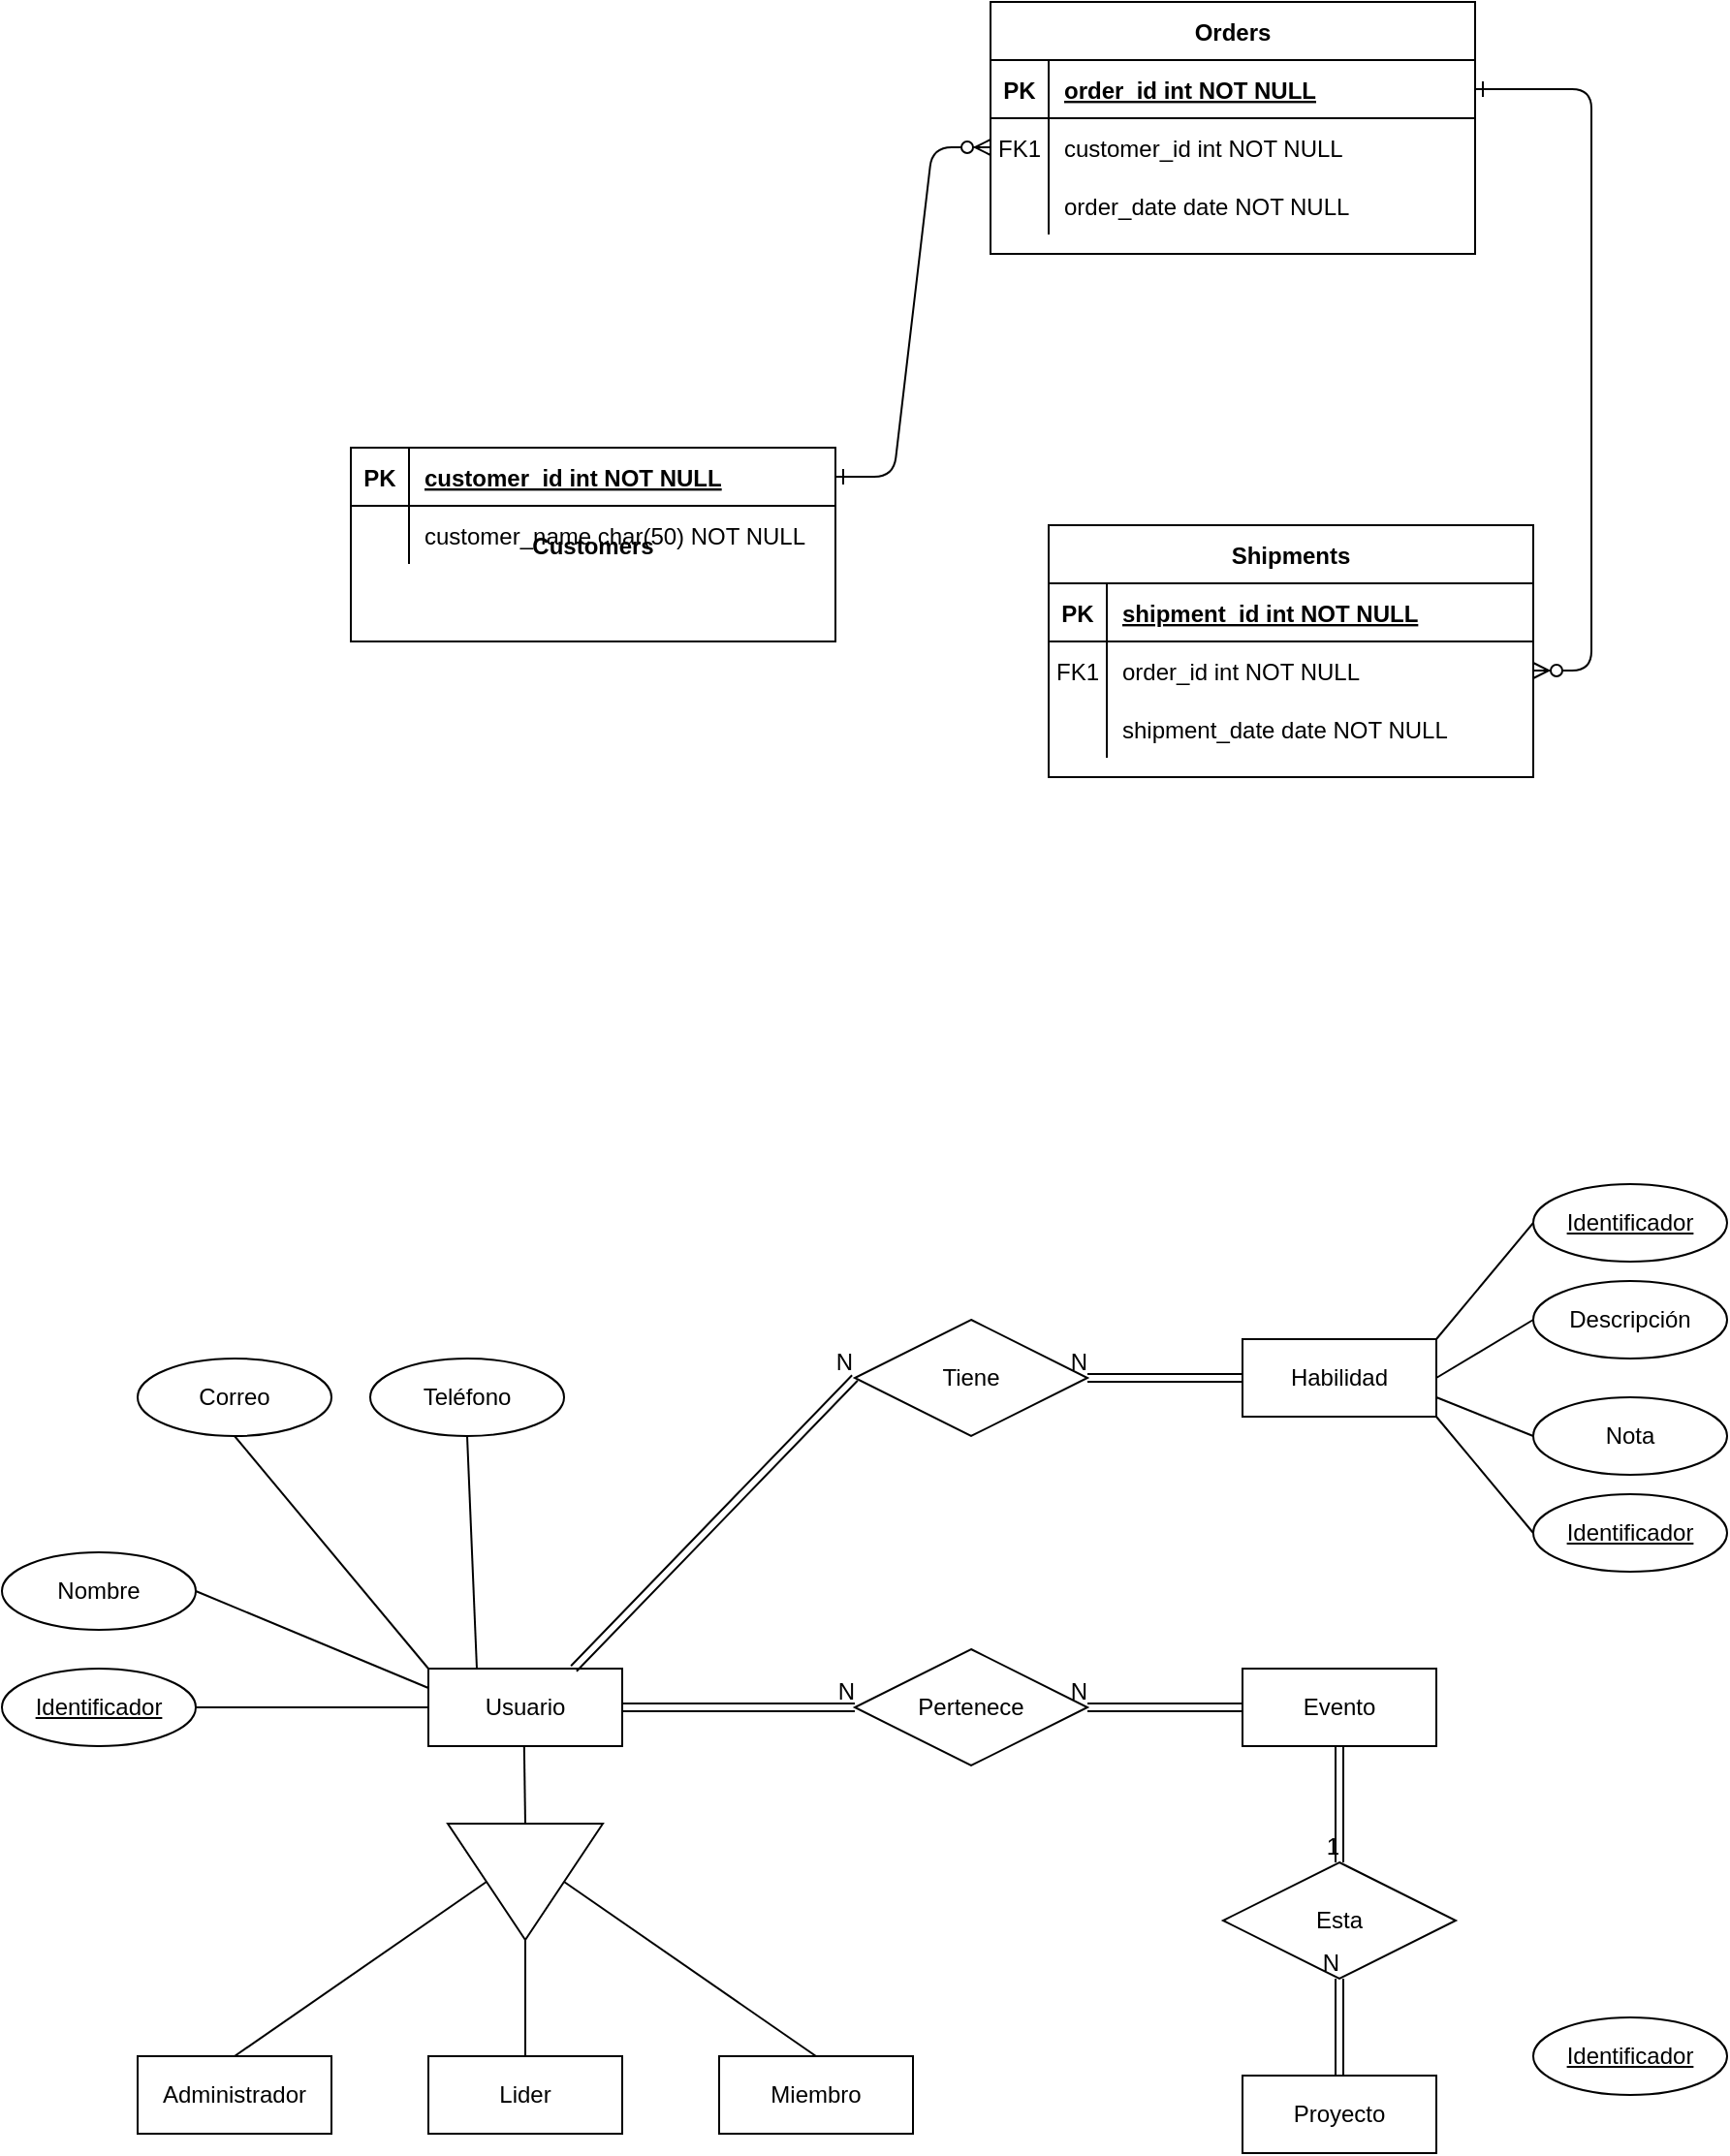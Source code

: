 <mxfile version="14.6.11" type="github">
  <diagram id="R2lEEEUBdFMjLlhIrx00" name="Page-1">
    <mxGraphModel dx="2133" dy="1793" grid="1" gridSize="10" guides="1" tooltips="1" connect="1" arrows="1" fold="1" page="1" pageScale="1" pageWidth="850" pageHeight="1100" math="0" shadow="0" extFonts="Permanent Marker^https://fonts.googleapis.com/css?family=Permanent+Marker">
      <root>
        <mxCell id="0" />
        <mxCell id="1" parent="0" />
        <mxCell id="C-vyLk0tnHw3VtMMgP7b-1" value="" style="edgeStyle=entityRelationEdgeStyle;endArrow=ERzeroToMany;startArrow=ERone;endFill=1;startFill=0;" parent="1" source="C-vyLk0tnHw3VtMMgP7b-24" target="C-vyLk0tnHw3VtMMgP7b-6" edge="1">
          <mxGeometry width="100" height="100" relative="1" as="geometry">
            <mxPoint x="340" y="720" as="sourcePoint" />
            <mxPoint x="440" y="620" as="targetPoint" />
          </mxGeometry>
        </mxCell>
        <mxCell id="C-vyLk0tnHw3VtMMgP7b-12" value="" style="edgeStyle=entityRelationEdgeStyle;endArrow=ERzeroToMany;startArrow=ERone;endFill=1;startFill=0;" parent="1" source="C-vyLk0tnHw3VtMMgP7b-3" target="C-vyLk0tnHw3VtMMgP7b-17" edge="1">
          <mxGeometry width="100" height="100" relative="1" as="geometry">
            <mxPoint x="400" y="180" as="sourcePoint" />
            <mxPoint x="460" y="205" as="targetPoint" />
          </mxGeometry>
        </mxCell>
        <mxCell id="C-vyLk0tnHw3VtMMgP7b-2" value="Orders" style="shape=table;startSize=30;container=1;collapsible=1;childLayout=tableLayout;fixedRows=1;rowLines=0;fontStyle=1;align=center;resizeLast=1;" parent="1" vertex="1">
          <mxGeometry x="440" y="-260" width="250" height="130" as="geometry" />
        </mxCell>
        <mxCell id="C-vyLk0tnHw3VtMMgP7b-3" value="" style="shape=partialRectangle;collapsible=0;dropTarget=0;pointerEvents=0;fillColor=none;points=[[0,0.5],[1,0.5]];portConstraint=eastwest;top=0;left=0;right=0;bottom=1;" parent="C-vyLk0tnHw3VtMMgP7b-2" vertex="1">
          <mxGeometry y="30" width="250" height="30" as="geometry" />
        </mxCell>
        <mxCell id="C-vyLk0tnHw3VtMMgP7b-4" value="PK" style="shape=partialRectangle;overflow=hidden;connectable=0;fillColor=none;top=0;left=0;bottom=0;right=0;fontStyle=1;" parent="C-vyLk0tnHw3VtMMgP7b-3" vertex="1">
          <mxGeometry width="30" height="30" as="geometry" />
        </mxCell>
        <mxCell id="C-vyLk0tnHw3VtMMgP7b-5" value="order_id int NOT NULL " style="shape=partialRectangle;overflow=hidden;connectable=0;fillColor=none;top=0;left=0;bottom=0;right=0;align=left;spacingLeft=6;fontStyle=5;" parent="C-vyLk0tnHw3VtMMgP7b-3" vertex="1">
          <mxGeometry x="30" width="220" height="30" as="geometry" />
        </mxCell>
        <mxCell id="C-vyLk0tnHw3VtMMgP7b-6" value="" style="shape=partialRectangle;collapsible=0;dropTarget=0;pointerEvents=0;fillColor=none;points=[[0,0.5],[1,0.5]];portConstraint=eastwest;top=0;left=0;right=0;bottom=0;" parent="C-vyLk0tnHw3VtMMgP7b-2" vertex="1">
          <mxGeometry y="60" width="250" height="30" as="geometry" />
        </mxCell>
        <mxCell id="C-vyLk0tnHw3VtMMgP7b-7" value="FK1" style="shape=partialRectangle;overflow=hidden;connectable=0;fillColor=none;top=0;left=0;bottom=0;right=0;" parent="C-vyLk0tnHw3VtMMgP7b-6" vertex="1">
          <mxGeometry width="30" height="30" as="geometry" />
        </mxCell>
        <mxCell id="C-vyLk0tnHw3VtMMgP7b-8" value="customer_id int NOT NULL" style="shape=partialRectangle;overflow=hidden;connectable=0;fillColor=none;top=0;left=0;bottom=0;right=0;align=left;spacingLeft=6;" parent="C-vyLk0tnHw3VtMMgP7b-6" vertex="1">
          <mxGeometry x="30" width="220" height="30" as="geometry" />
        </mxCell>
        <mxCell id="C-vyLk0tnHw3VtMMgP7b-9" value="" style="shape=partialRectangle;collapsible=0;dropTarget=0;pointerEvents=0;fillColor=none;points=[[0,0.5],[1,0.5]];portConstraint=eastwest;top=0;left=0;right=0;bottom=0;" parent="C-vyLk0tnHw3VtMMgP7b-2" vertex="1">
          <mxGeometry y="90" width="250" height="30" as="geometry" />
        </mxCell>
        <mxCell id="C-vyLk0tnHw3VtMMgP7b-10" value="" style="shape=partialRectangle;overflow=hidden;connectable=0;fillColor=none;top=0;left=0;bottom=0;right=0;" parent="C-vyLk0tnHw3VtMMgP7b-9" vertex="1">
          <mxGeometry width="30" height="30" as="geometry" />
        </mxCell>
        <mxCell id="C-vyLk0tnHw3VtMMgP7b-11" value="order_date date NOT NULL" style="shape=partialRectangle;overflow=hidden;connectable=0;fillColor=none;top=0;left=0;bottom=0;right=0;align=left;spacingLeft=6;" parent="C-vyLk0tnHw3VtMMgP7b-9" vertex="1">
          <mxGeometry x="30" width="220" height="30" as="geometry" />
        </mxCell>
        <mxCell id="C-vyLk0tnHw3VtMMgP7b-13" value="Shipments" style="shape=table;startSize=30;container=1;collapsible=1;childLayout=tableLayout;fixedRows=1;rowLines=0;fontStyle=1;align=center;resizeLast=1;" parent="1" vertex="1">
          <mxGeometry x="470" y="10" width="250" height="130" as="geometry" />
        </mxCell>
        <mxCell id="C-vyLk0tnHw3VtMMgP7b-14" value="" style="shape=partialRectangle;collapsible=0;dropTarget=0;pointerEvents=0;fillColor=none;points=[[0,0.5],[1,0.5]];portConstraint=eastwest;top=0;left=0;right=0;bottom=1;" parent="C-vyLk0tnHw3VtMMgP7b-13" vertex="1">
          <mxGeometry y="30" width="250" height="30" as="geometry" />
        </mxCell>
        <mxCell id="C-vyLk0tnHw3VtMMgP7b-15" value="PK" style="shape=partialRectangle;overflow=hidden;connectable=0;fillColor=none;top=0;left=0;bottom=0;right=0;fontStyle=1;" parent="C-vyLk0tnHw3VtMMgP7b-14" vertex="1">
          <mxGeometry width="30" height="30" as="geometry" />
        </mxCell>
        <mxCell id="C-vyLk0tnHw3VtMMgP7b-16" value="shipment_id int NOT NULL " style="shape=partialRectangle;overflow=hidden;connectable=0;fillColor=none;top=0;left=0;bottom=0;right=0;align=left;spacingLeft=6;fontStyle=5;" parent="C-vyLk0tnHw3VtMMgP7b-14" vertex="1">
          <mxGeometry x="30" width="220" height="30" as="geometry" />
        </mxCell>
        <mxCell id="C-vyLk0tnHw3VtMMgP7b-17" value="" style="shape=partialRectangle;collapsible=0;dropTarget=0;pointerEvents=0;fillColor=none;points=[[0,0.5],[1,0.5]];portConstraint=eastwest;top=0;left=0;right=0;bottom=0;" parent="C-vyLk0tnHw3VtMMgP7b-13" vertex="1">
          <mxGeometry y="60" width="250" height="30" as="geometry" />
        </mxCell>
        <mxCell id="C-vyLk0tnHw3VtMMgP7b-18" value="FK1" style="shape=partialRectangle;overflow=hidden;connectable=0;fillColor=none;top=0;left=0;bottom=0;right=0;" parent="C-vyLk0tnHw3VtMMgP7b-17" vertex="1">
          <mxGeometry width="30" height="30" as="geometry" />
        </mxCell>
        <mxCell id="C-vyLk0tnHw3VtMMgP7b-19" value="order_id int NOT NULL" style="shape=partialRectangle;overflow=hidden;connectable=0;fillColor=none;top=0;left=0;bottom=0;right=0;align=left;spacingLeft=6;" parent="C-vyLk0tnHw3VtMMgP7b-17" vertex="1">
          <mxGeometry x="30" width="220" height="30" as="geometry" />
        </mxCell>
        <mxCell id="C-vyLk0tnHw3VtMMgP7b-20" value="" style="shape=partialRectangle;collapsible=0;dropTarget=0;pointerEvents=0;fillColor=none;points=[[0,0.5],[1,0.5]];portConstraint=eastwest;top=0;left=0;right=0;bottom=0;" parent="C-vyLk0tnHw3VtMMgP7b-13" vertex="1">
          <mxGeometry y="90" width="250" height="30" as="geometry" />
        </mxCell>
        <mxCell id="C-vyLk0tnHw3VtMMgP7b-21" value="" style="shape=partialRectangle;overflow=hidden;connectable=0;fillColor=none;top=0;left=0;bottom=0;right=0;" parent="C-vyLk0tnHw3VtMMgP7b-20" vertex="1">
          <mxGeometry width="30" height="30" as="geometry" />
        </mxCell>
        <mxCell id="C-vyLk0tnHw3VtMMgP7b-22" value="shipment_date date NOT NULL" style="shape=partialRectangle;overflow=hidden;connectable=0;fillColor=none;top=0;left=0;bottom=0;right=0;align=left;spacingLeft=6;" parent="C-vyLk0tnHw3VtMMgP7b-20" vertex="1">
          <mxGeometry x="30" width="220" height="30" as="geometry" />
        </mxCell>
        <mxCell id="C-vyLk0tnHw3VtMMgP7b-23" value="Customers" style="shape=table;startSize=0;container=1;collapsible=1;childLayout=tableLayout;fixedRows=1;rowLines=0;fontStyle=1;align=center;resizeLast=1;" parent="1" vertex="1">
          <mxGeometry x="110" y="-30" width="250" height="100" as="geometry" />
        </mxCell>
        <mxCell id="C-vyLk0tnHw3VtMMgP7b-24" value="" style="shape=partialRectangle;collapsible=0;dropTarget=0;pointerEvents=0;fillColor=none;points=[[0,0.5],[1,0.5]];portConstraint=eastwest;top=0;left=0;right=0;bottom=1;" parent="C-vyLk0tnHw3VtMMgP7b-23" vertex="1">
          <mxGeometry width="250" height="30" as="geometry" />
        </mxCell>
        <mxCell id="C-vyLk0tnHw3VtMMgP7b-25" value="PK" style="shape=partialRectangle;overflow=hidden;connectable=0;fillColor=none;top=0;left=0;bottom=0;right=0;fontStyle=1;" parent="C-vyLk0tnHw3VtMMgP7b-24" vertex="1">
          <mxGeometry width="30" height="30" as="geometry" />
        </mxCell>
        <mxCell id="C-vyLk0tnHw3VtMMgP7b-26" value="customer_id int NOT NULL " style="shape=partialRectangle;overflow=hidden;connectable=0;fillColor=none;top=0;left=0;bottom=0;right=0;align=left;spacingLeft=6;fontStyle=5;" parent="C-vyLk0tnHw3VtMMgP7b-24" vertex="1">
          <mxGeometry x="30" width="220" height="30" as="geometry" />
        </mxCell>
        <mxCell id="C-vyLk0tnHw3VtMMgP7b-27" value="" style="shape=partialRectangle;collapsible=0;dropTarget=0;pointerEvents=0;fillColor=none;points=[[0,0.5],[1,0.5]];portConstraint=eastwest;top=0;left=0;right=0;bottom=0;" parent="C-vyLk0tnHw3VtMMgP7b-23" vertex="1">
          <mxGeometry y="30" width="250" height="30" as="geometry" />
        </mxCell>
        <mxCell id="C-vyLk0tnHw3VtMMgP7b-28" value="" style="shape=partialRectangle;overflow=hidden;connectable=0;fillColor=none;top=0;left=0;bottom=0;right=0;" parent="C-vyLk0tnHw3VtMMgP7b-27" vertex="1">
          <mxGeometry width="30" height="30" as="geometry" />
        </mxCell>
        <mxCell id="C-vyLk0tnHw3VtMMgP7b-29" value="customer_name char(50) NOT NULL" style="shape=partialRectangle;overflow=hidden;connectable=0;fillColor=none;top=0;left=0;bottom=0;right=0;align=left;spacingLeft=6;" parent="C-vyLk0tnHw3VtMMgP7b-27" vertex="1">
          <mxGeometry x="30" width="220" height="30" as="geometry" />
        </mxCell>
        <mxCell id="u1p3eJrne7-kw70h8bbC-1" value="Usuario" style="whiteSpace=wrap;html=1;align=center;" vertex="1" parent="1">
          <mxGeometry x="150" y="600" width="100" height="40" as="geometry" />
        </mxCell>
        <mxCell id="u1p3eJrne7-kw70h8bbC-2" value="Proyecto" style="whiteSpace=wrap;html=1;align=center;" vertex="1" parent="1">
          <mxGeometry x="570" y="810" width="100" height="40" as="geometry" />
        </mxCell>
        <mxCell id="u1p3eJrne7-kw70h8bbC-3" value="Evento" style="whiteSpace=wrap;html=1;align=center;" vertex="1" parent="1">
          <mxGeometry x="570" y="600" width="100" height="40" as="geometry" />
        </mxCell>
        <mxCell id="u1p3eJrne7-kw70h8bbC-9" value="" style="triangle;whiteSpace=wrap;html=1;rotation=90;" vertex="1" parent="1">
          <mxGeometry x="170" y="670" width="60" height="80" as="geometry" />
        </mxCell>
        <mxCell id="u1p3eJrne7-kw70h8bbC-10" value="Administrador" style="whiteSpace=wrap;html=1;align=center;" vertex="1" parent="1">
          <mxGeometry y="800" width="100" height="40" as="geometry" />
        </mxCell>
        <mxCell id="u1p3eJrne7-kw70h8bbC-11" value="Lider" style="whiteSpace=wrap;html=1;align=center;" vertex="1" parent="1">
          <mxGeometry x="150" y="800" width="100" height="40" as="geometry" />
        </mxCell>
        <mxCell id="u1p3eJrne7-kw70h8bbC-12" value="Miembro" style="whiteSpace=wrap;html=1;align=center;" vertex="1" parent="1">
          <mxGeometry x="300" y="800" width="100" height="40" as="geometry" />
        </mxCell>
        <mxCell id="u1p3eJrne7-kw70h8bbC-13" value="Identificador" style="ellipse;whiteSpace=wrap;html=1;align=center;fontStyle=4;" vertex="1" parent="1">
          <mxGeometry x="-70" y="600" width="100" height="40" as="geometry" />
        </mxCell>
        <mxCell id="u1p3eJrne7-kw70h8bbC-14" value="Nombre" style="ellipse;whiteSpace=wrap;html=1;align=center;" vertex="1" parent="1">
          <mxGeometry x="-70" y="540" width="100" height="40" as="geometry" />
        </mxCell>
        <mxCell id="u1p3eJrne7-kw70h8bbC-15" value="Correo" style="ellipse;whiteSpace=wrap;html=1;align=center;" vertex="1" parent="1">
          <mxGeometry y="440" width="100" height="40" as="geometry" />
        </mxCell>
        <mxCell id="u1p3eJrne7-kw70h8bbC-16" value="Teléfono" style="ellipse;whiteSpace=wrap;html=1;align=center;" vertex="1" parent="1">
          <mxGeometry x="120" y="440" width="100" height="40" as="geometry" />
        </mxCell>
        <mxCell id="u1p3eJrne7-kw70h8bbC-21" value="" style="endArrow=none;html=1;rounded=0;exitX=0.5;exitY=1;exitDx=0;exitDy=0;entryX=0;entryY=0;entryDx=0;entryDy=0;" edge="1" parent="1" source="u1p3eJrne7-kw70h8bbC-15" target="u1p3eJrne7-kw70h8bbC-1">
          <mxGeometry relative="1" as="geometry">
            <mxPoint x="140" y="530" as="sourcePoint" />
            <mxPoint x="180" y="600" as="targetPoint" />
          </mxGeometry>
        </mxCell>
        <mxCell id="u1p3eJrne7-kw70h8bbC-22" value="" style="endArrow=none;html=1;rounded=0;entryX=0.5;entryY=1;entryDx=0;entryDy=0;exitX=0.25;exitY=0;exitDx=0;exitDy=0;" edge="1" parent="1" source="u1p3eJrne7-kw70h8bbC-1" target="u1p3eJrne7-kw70h8bbC-16">
          <mxGeometry relative="1" as="geometry">
            <mxPoint x="220" y="600" as="sourcePoint" />
            <mxPoint x="270" y="510" as="targetPoint" />
          </mxGeometry>
        </mxCell>
        <mxCell id="u1p3eJrne7-kw70h8bbC-23" value="" style="endArrow=none;html=1;rounded=0;entryX=0;entryY=0.5;entryDx=0;entryDy=0;" edge="1" parent="1" target="u1p3eJrne7-kw70h8bbC-9">
          <mxGeometry relative="1" as="geometry">
            <mxPoint x="199.41" y="640" as="sourcePoint" />
            <mxPoint x="199" y="670" as="targetPoint" />
          </mxGeometry>
        </mxCell>
        <mxCell id="u1p3eJrne7-kw70h8bbC-25" value="Habilidad" style="whiteSpace=wrap;html=1;align=center;" vertex="1" parent="1">
          <mxGeometry x="570" y="430" width="100" height="40" as="geometry" />
        </mxCell>
        <mxCell id="u1p3eJrne7-kw70h8bbC-26" value="Pertenece" style="shape=rhombus;perimeter=rhombusPerimeter;whiteSpace=wrap;html=1;align=center;" vertex="1" parent="1">
          <mxGeometry x="370" y="590" width="120" height="60" as="geometry" />
        </mxCell>
        <mxCell id="u1p3eJrne7-kw70h8bbC-27" value="Tiene" style="shape=rhombus;perimeter=rhombusPerimeter;whiteSpace=wrap;html=1;align=center;" vertex="1" parent="1">
          <mxGeometry x="370" y="420" width="120" height="60" as="geometry" />
        </mxCell>
        <mxCell id="u1p3eJrne7-kw70h8bbC-28" value="Esta" style="shape=rhombus;perimeter=rhombusPerimeter;whiteSpace=wrap;html=1;align=center;" vertex="1" parent="1">
          <mxGeometry x="560" y="700" width="120" height="60" as="geometry" />
        </mxCell>
        <mxCell id="u1p3eJrne7-kw70h8bbC-35" value="Identificador" style="ellipse;whiteSpace=wrap;html=1;align=center;fontStyle=4;" vertex="1" parent="1">
          <mxGeometry x="720" y="510" width="100" height="40" as="geometry" />
        </mxCell>
        <mxCell id="u1p3eJrne7-kw70h8bbC-36" value="Identificador" style="ellipse;whiteSpace=wrap;html=1;align=center;fontStyle=4;" vertex="1" parent="1">
          <mxGeometry x="720" y="780" width="100" height="40" as="geometry" />
        </mxCell>
        <mxCell id="u1p3eJrne7-kw70h8bbC-37" value="Identificador" style="ellipse;whiteSpace=wrap;html=1;align=center;fontStyle=4;" vertex="1" parent="1">
          <mxGeometry x="720" y="350" width="100" height="40" as="geometry" />
        </mxCell>
        <mxCell id="u1p3eJrne7-kw70h8bbC-38" value="Descripción" style="ellipse;whiteSpace=wrap;html=1;align=center;" vertex="1" parent="1">
          <mxGeometry x="720" y="400" width="100" height="40" as="geometry" />
        </mxCell>
        <mxCell id="u1p3eJrne7-kw70h8bbC-40" value="Nota" style="ellipse;whiteSpace=wrap;html=1;align=center;" vertex="1" parent="1">
          <mxGeometry x="720" y="460" width="100" height="40" as="geometry" />
        </mxCell>
        <mxCell id="u1p3eJrne7-kw70h8bbC-41" value="" style="endArrow=none;html=1;rounded=0;exitX=1;exitY=0.5;exitDx=0;exitDy=0;entryX=0.5;entryY=0;entryDx=0;entryDy=0;" edge="1" parent="1" source="u1p3eJrne7-kw70h8bbC-9" target="u1p3eJrne7-kw70h8bbC-11">
          <mxGeometry relative="1" as="geometry">
            <mxPoint x="350" y="700" as="sourcePoint" />
            <mxPoint x="510" y="700" as="targetPoint" />
          </mxGeometry>
        </mxCell>
        <mxCell id="u1p3eJrne7-kw70h8bbC-42" value="" style="endArrow=none;html=1;rounded=0;exitX=0.5;exitY=1;exitDx=0;exitDy=0;entryX=0.5;entryY=0;entryDx=0;entryDy=0;" edge="1" parent="1" source="u1p3eJrne7-kw70h8bbC-9" target="u1p3eJrne7-kw70h8bbC-10">
          <mxGeometry relative="1" as="geometry">
            <mxPoint x="350" y="700" as="sourcePoint" />
            <mxPoint x="510" y="700" as="targetPoint" />
          </mxGeometry>
        </mxCell>
        <mxCell id="u1p3eJrne7-kw70h8bbC-43" value="" style="endArrow=none;html=1;rounded=0;exitX=0.5;exitY=0;exitDx=0;exitDy=0;entryX=0.5;entryY=0;entryDx=0;entryDy=0;" edge="1" parent="1" source="u1p3eJrne7-kw70h8bbC-9" target="u1p3eJrne7-kw70h8bbC-12">
          <mxGeometry relative="1" as="geometry">
            <mxPoint x="350" y="700" as="sourcePoint" />
            <mxPoint x="510" y="700" as="targetPoint" />
          </mxGeometry>
        </mxCell>
        <mxCell id="u1p3eJrne7-kw70h8bbC-45" value="" style="endArrow=none;html=1;rounded=0;exitX=1;exitY=0.5;exitDx=0;exitDy=0;entryX=0;entryY=0.25;entryDx=0;entryDy=0;" edge="1" parent="1" source="u1p3eJrne7-kw70h8bbC-14" target="u1p3eJrne7-kw70h8bbC-1">
          <mxGeometry relative="1" as="geometry">
            <mxPoint x="340" y="520" as="sourcePoint" />
            <mxPoint x="500" y="520" as="targetPoint" />
          </mxGeometry>
        </mxCell>
        <mxCell id="u1p3eJrne7-kw70h8bbC-46" value="" style="endArrow=none;html=1;rounded=0;exitX=1;exitY=0.5;exitDx=0;exitDy=0;entryX=0;entryY=0.5;entryDx=0;entryDy=0;" edge="1" parent="1" source="u1p3eJrne7-kw70h8bbC-13" target="u1p3eJrne7-kw70h8bbC-1">
          <mxGeometry relative="1" as="geometry">
            <mxPoint x="340" y="650" as="sourcePoint" />
            <mxPoint x="500" y="650" as="targetPoint" />
          </mxGeometry>
        </mxCell>
        <mxCell id="u1p3eJrne7-kw70h8bbC-48" value="" style="endArrow=none;html=1;rounded=0;entryX=0;entryY=0.5;entryDx=0;entryDy=0;exitX=1;exitY=0.5;exitDx=0;exitDy=0;" edge="1" parent="1" source="u1p3eJrne7-kw70h8bbC-25" target="u1p3eJrne7-kw70h8bbC-38">
          <mxGeometry relative="1" as="geometry">
            <mxPoint x="340" y="650" as="sourcePoint" />
            <mxPoint x="500" y="650" as="targetPoint" />
          </mxGeometry>
        </mxCell>
        <mxCell id="u1p3eJrne7-kw70h8bbC-49" value="" style="endArrow=none;html=1;rounded=0;entryX=0;entryY=0.5;entryDx=0;entryDy=0;exitX=1;exitY=0.75;exitDx=0;exitDy=0;" edge="1" parent="1" source="u1p3eJrne7-kw70h8bbC-25" target="u1p3eJrne7-kw70h8bbC-40">
          <mxGeometry relative="1" as="geometry">
            <mxPoint x="340" y="650" as="sourcePoint" />
            <mxPoint x="500" y="650" as="targetPoint" />
          </mxGeometry>
        </mxCell>
        <mxCell id="u1p3eJrne7-kw70h8bbC-50" value="" style="endArrow=none;html=1;rounded=0;entryX=0;entryY=0.5;entryDx=0;entryDy=0;exitX=1;exitY=1;exitDx=0;exitDy=0;" edge="1" parent="1" source="u1p3eJrne7-kw70h8bbC-25" target="u1p3eJrne7-kw70h8bbC-35">
          <mxGeometry relative="1" as="geometry">
            <mxPoint x="340" y="650" as="sourcePoint" />
            <mxPoint x="500" y="650" as="targetPoint" />
          </mxGeometry>
        </mxCell>
        <mxCell id="u1p3eJrne7-kw70h8bbC-54" value="" style="endArrow=none;html=1;rounded=0;exitX=1;exitY=0;exitDx=0;exitDy=0;entryX=0;entryY=0.5;entryDx=0;entryDy=0;" edge="1" parent="1" source="u1p3eJrne7-kw70h8bbC-25" target="u1p3eJrne7-kw70h8bbC-37">
          <mxGeometry relative="1" as="geometry">
            <mxPoint x="340" y="650" as="sourcePoint" />
            <mxPoint x="500" y="650" as="targetPoint" />
          </mxGeometry>
        </mxCell>
        <mxCell id="u1p3eJrne7-kw70h8bbC-69" value="" style="shape=link;html=1;rounded=0;entryX=0.5;entryY=0;entryDx=0;entryDy=0;exitX=0.5;exitY=1;exitDx=0;exitDy=0;" edge="1" parent="1" source="u1p3eJrne7-kw70h8bbC-3" target="u1p3eJrne7-kw70h8bbC-28">
          <mxGeometry relative="1" as="geometry">
            <mxPoint x="340" y="650" as="sourcePoint" />
            <mxPoint x="500" y="650" as="targetPoint" />
          </mxGeometry>
        </mxCell>
        <mxCell id="u1p3eJrne7-kw70h8bbC-70" value="1" style="resizable=0;html=1;align=right;verticalAlign=bottom;" connectable="0" vertex="1" parent="u1p3eJrne7-kw70h8bbC-69">
          <mxGeometry x="1" relative="1" as="geometry" />
        </mxCell>
        <mxCell id="u1p3eJrne7-kw70h8bbC-74" value="" style="shape=link;html=1;rounded=0;exitX=0.5;exitY=0;exitDx=0;exitDy=0;entryX=0.5;entryY=1;entryDx=0;entryDy=0;" edge="1" parent="1" source="u1p3eJrne7-kw70h8bbC-2" target="u1p3eJrne7-kw70h8bbC-28">
          <mxGeometry relative="1" as="geometry">
            <mxPoint x="340" y="650" as="sourcePoint" />
            <mxPoint x="500" y="650" as="targetPoint" />
          </mxGeometry>
        </mxCell>
        <mxCell id="u1p3eJrne7-kw70h8bbC-75" value="N" style="resizable=0;html=1;align=right;verticalAlign=bottom;" connectable="0" vertex="1" parent="u1p3eJrne7-kw70h8bbC-74">
          <mxGeometry x="1" relative="1" as="geometry" />
        </mxCell>
        <mxCell id="u1p3eJrne7-kw70h8bbC-79" value="" style="shape=link;html=1;rounded=0;exitX=0.75;exitY=0;exitDx=0;exitDy=0;entryX=0;entryY=0.5;entryDx=0;entryDy=0;" edge="1" parent="1" source="u1p3eJrne7-kw70h8bbC-1" target="u1p3eJrne7-kw70h8bbC-27">
          <mxGeometry relative="1" as="geometry">
            <mxPoint x="340" y="650" as="sourcePoint" />
            <mxPoint x="500" y="650" as="targetPoint" />
          </mxGeometry>
        </mxCell>
        <mxCell id="u1p3eJrne7-kw70h8bbC-80" value="N" style="resizable=0;html=1;align=right;verticalAlign=bottom;" connectable="0" vertex="1" parent="u1p3eJrne7-kw70h8bbC-79">
          <mxGeometry x="1" relative="1" as="geometry" />
        </mxCell>
        <mxCell id="u1p3eJrne7-kw70h8bbC-81" value="" style="shape=link;html=1;rounded=0;exitX=0;exitY=0.5;exitDx=0;exitDy=0;entryX=1;entryY=0.5;entryDx=0;entryDy=0;" edge="1" parent="1" source="u1p3eJrne7-kw70h8bbC-25" target="u1p3eJrne7-kw70h8bbC-27">
          <mxGeometry relative="1" as="geometry">
            <mxPoint x="340" y="650" as="sourcePoint" />
            <mxPoint x="500" y="650" as="targetPoint" />
          </mxGeometry>
        </mxCell>
        <mxCell id="u1p3eJrne7-kw70h8bbC-82" value="N" style="resizable=0;html=1;align=right;verticalAlign=bottom;" connectable="0" vertex="1" parent="u1p3eJrne7-kw70h8bbC-81">
          <mxGeometry x="1" relative="1" as="geometry" />
        </mxCell>
        <mxCell id="u1p3eJrne7-kw70h8bbC-83" value="" style="shape=link;html=1;rounded=0;exitX=1;exitY=0.5;exitDx=0;exitDy=0;entryX=0;entryY=0.5;entryDx=0;entryDy=0;" edge="1" parent="1" source="u1p3eJrne7-kw70h8bbC-1" target="u1p3eJrne7-kw70h8bbC-26">
          <mxGeometry relative="1" as="geometry">
            <mxPoint x="340" y="650" as="sourcePoint" />
            <mxPoint x="500" y="650" as="targetPoint" />
          </mxGeometry>
        </mxCell>
        <mxCell id="u1p3eJrne7-kw70h8bbC-84" value="N" style="resizable=0;html=1;align=right;verticalAlign=bottom;" connectable="0" vertex="1" parent="u1p3eJrne7-kw70h8bbC-83">
          <mxGeometry x="1" relative="1" as="geometry" />
        </mxCell>
        <mxCell id="u1p3eJrne7-kw70h8bbC-85" value="" style="shape=link;html=1;rounded=0;exitX=0;exitY=0.5;exitDx=0;exitDy=0;entryX=1;entryY=0.5;entryDx=0;entryDy=0;" edge="1" parent="1" source="u1p3eJrne7-kw70h8bbC-3" target="u1p3eJrne7-kw70h8bbC-26">
          <mxGeometry relative="1" as="geometry">
            <mxPoint x="340" y="650" as="sourcePoint" />
            <mxPoint x="500" y="650" as="targetPoint" />
          </mxGeometry>
        </mxCell>
        <mxCell id="u1p3eJrne7-kw70h8bbC-86" value="N" style="resizable=0;html=1;align=right;verticalAlign=bottom;" connectable="0" vertex="1" parent="u1p3eJrne7-kw70h8bbC-85">
          <mxGeometry x="1" relative="1" as="geometry" />
        </mxCell>
      </root>
    </mxGraphModel>
  </diagram>
</mxfile>
